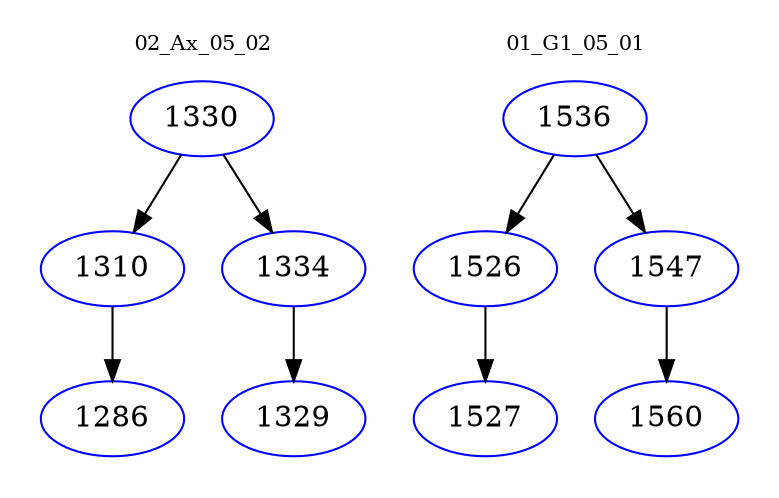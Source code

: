 digraph{
subgraph cluster_0 {
color = white
label = "02_Ax_05_02";
fontsize=10;
T0_1330 [label="1330", color="blue"]
T0_1330 -> T0_1310 [color="black"]
T0_1310 [label="1310", color="blue"]
T0_1310 -> T0_1286 [color="black"]
T0_1286 [label="1286", color="blue"]
T0_1330 -> T0_1334 [color="black"]
T0_1334 [label="1334", color="blue"]
T0_1334 -> T0_1329 [color="black"]
T0_1329 [label="1329", color="blue"]
}
subgraph cluster_1 {
color = white
label = "01_G1_05_01";
fontsize=10;
T1_1536 [label="1536", color="blue"]
T1_1536 -> T1_1526 [color="black"]
T1_1526 [label="1526", color="blue"]
T1_1526 -> T1_1527 [color="black"]
T1_1527 [label="1527", color="blue"]
T1_1536 -> T1_1547 [color="black"]
T1_1547 [label="1547", color="blue"]
T1_1547 -> T1_1560 [color="black"]
T1_1560 [label="1560", color="blue"]
}
}
